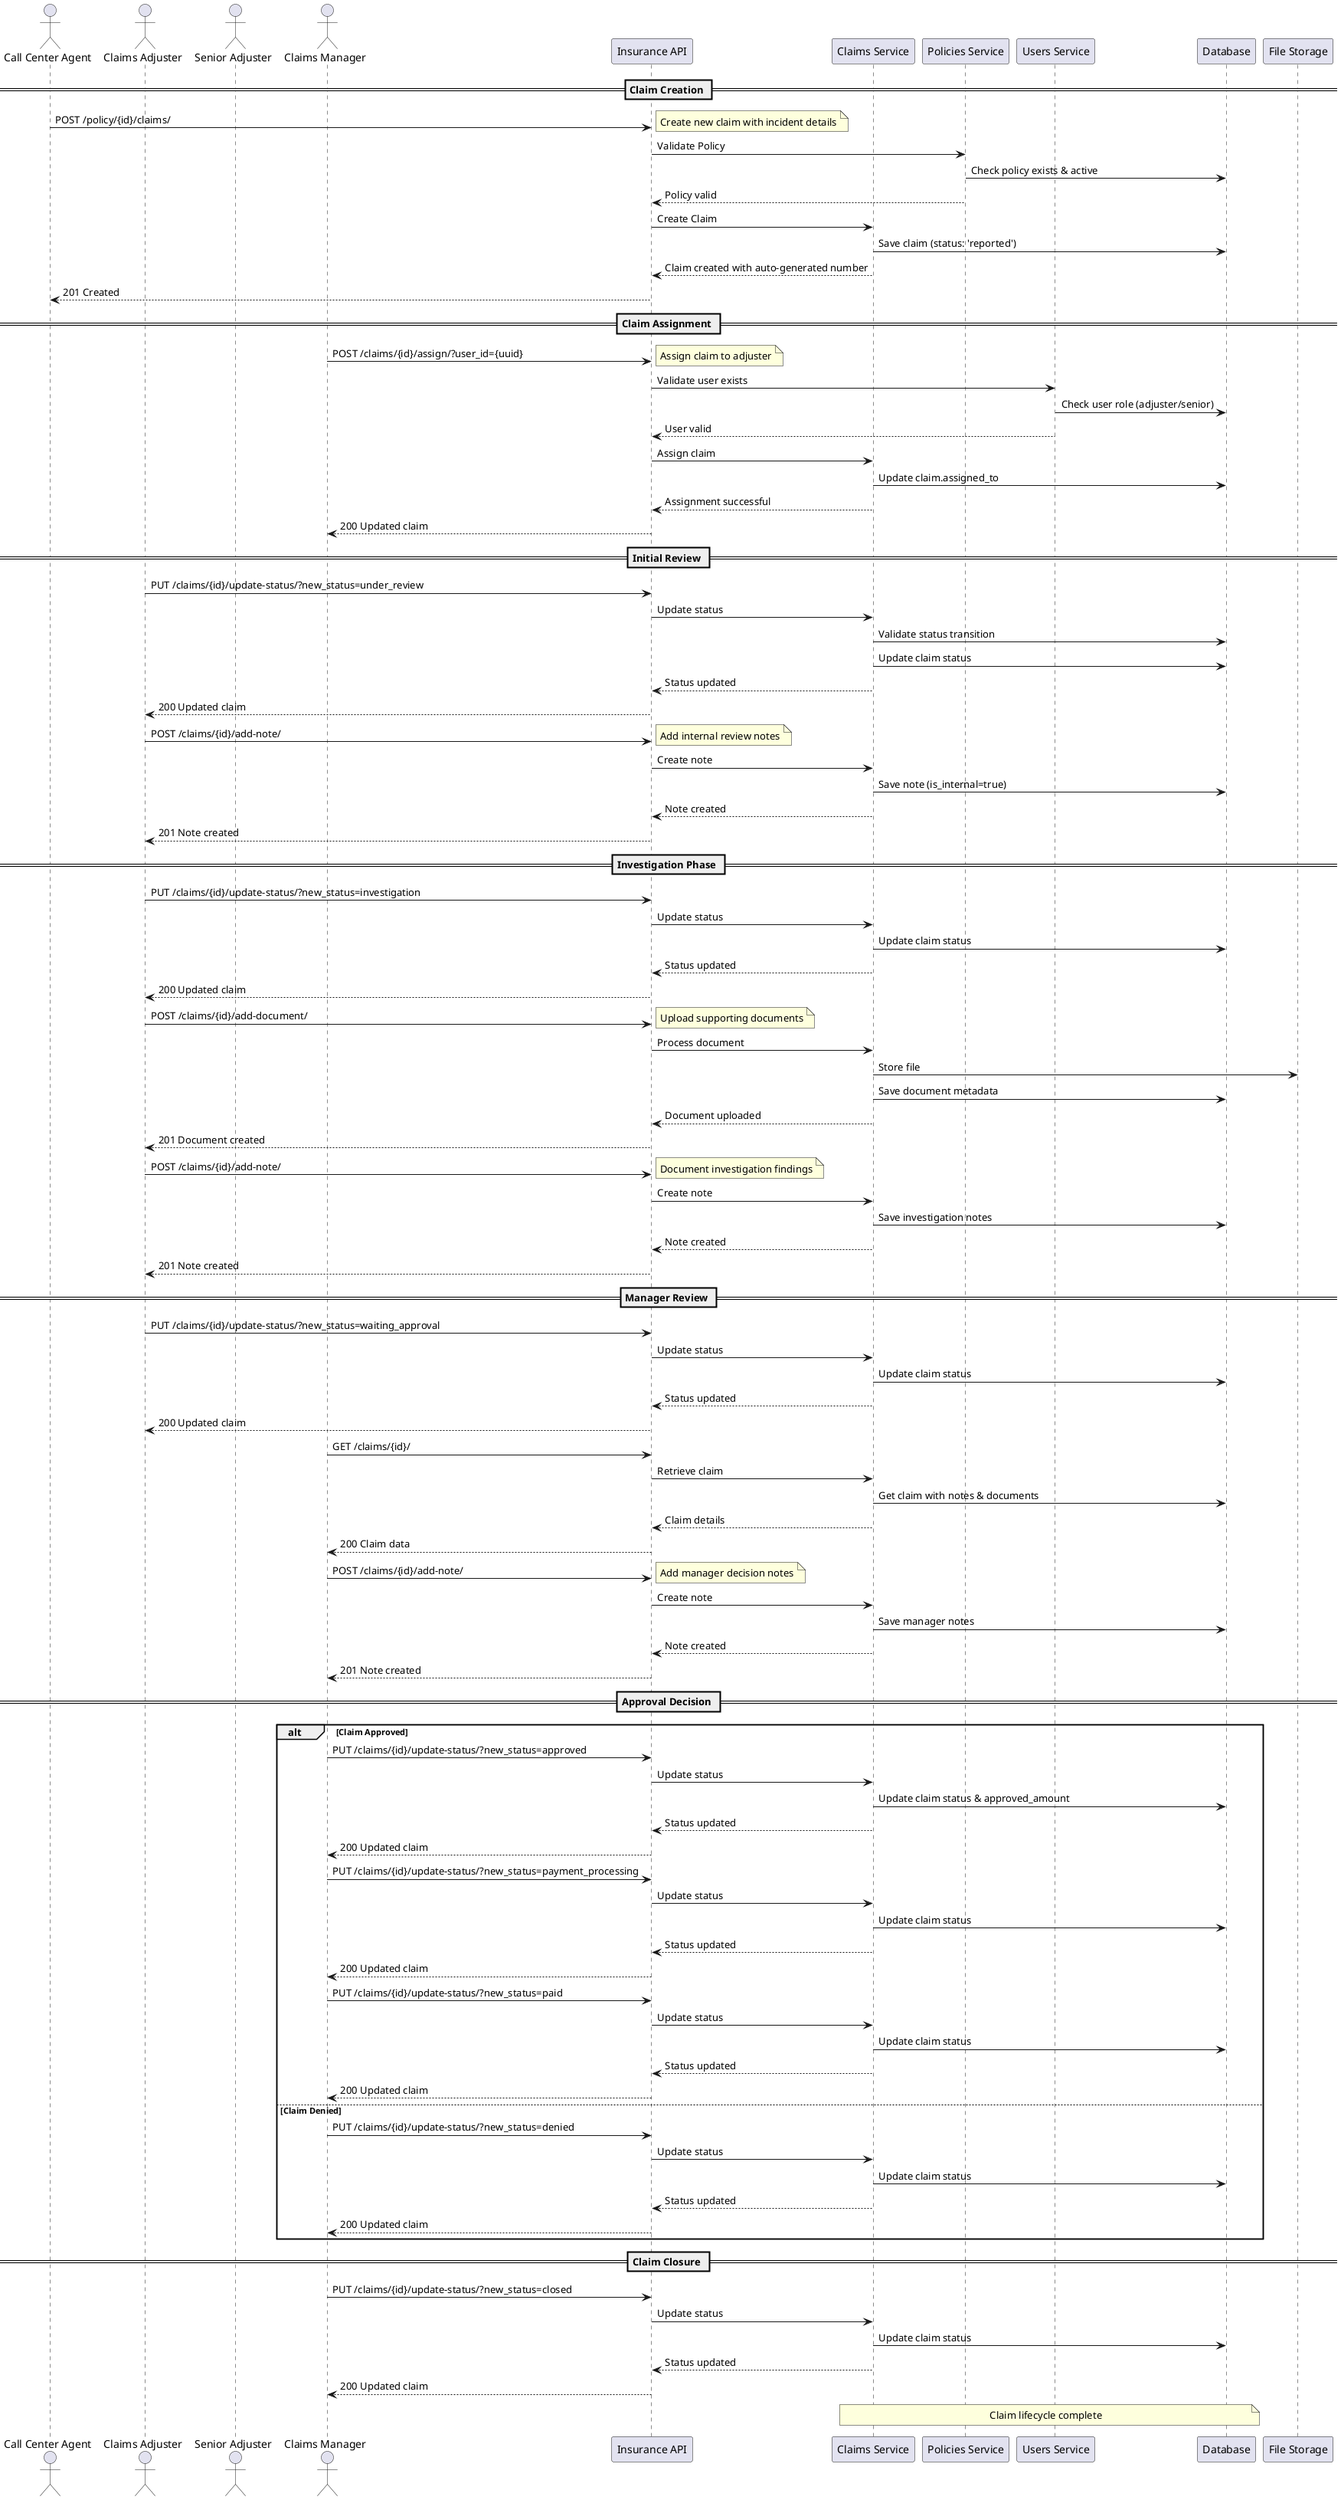 @startuml Sequence Diagram - Claim Lifecycle

!define ACTOR_COLOR #FFE0B2
!define SYSTEM_COLOR #E3F2FD
!define DATABASE_COLOR #F3E5F5

actor "Call Center Agent" as CCA
actor "Claims Adjuster" as CA
actor "Senior Adjuster" as SA
actor "Claims Manager" as CM
participant "Insurance API" as API
participant "Claims Service" as CS
participant "Policies Service" as PS
participant "Users Service" as US
participant "Database" as DB
participant "File Storage" as FS

== Claim Creation ==
CCA -> API: POST /policy/{id}/claims/
note right: Create new claim with incident details
API -> PS: Validate Policy
PS -> DB: Check policy exists & active
PS --> API: Policy valid
API -> CS: Create Claim
CS -> DB: Save claim (status: 'reported')
CS --> API: Claim created with auto-generated number
API --> CCA: 201 Created

== Claim Assignment ==
CM -> API: POST /claims/{id}/assign/?user_id={uuid}
note right: Assign claim to adjuster
API -> US: Validate user exists
US -> DB: Check user role (adjuster/senior)
US --> API: User valid
API -> CS: Assign claim
CS -> DB: Update claim.assigned_to
CS --> API: Assignment successful
API --> CM: 200 Updated claim

== Initial Review ==
CA -> API: PUT /claims/{id}/update-status/?new_status=under_review
API -> CS: Update status
CS -> DB: Validate status transition
CS -> DB: Update claim status
CS --> API: Status updated
API --> CA: 200 Updated claim

CA -> API: POST /claims/{id}/add-note/
note right: Add internal review notes
API -> CS: Create note
CS -> DB: Save note (is_internal=true)
CS --> API: Note created
API --> CA: 201 Note created

== Investigation Phase ==
CA -> API: PUT /claims/{id}/update-status/?new_status=investigation
API -> CS: Update status
CS -> DB: Update claim status
CS --> API: Status updated
API --> CA: 200 Updated claim

CA -> API: POST /claims/{id}/add-document/
note right: Upload supporting documents
API -> CS: Process document
CS -> FS: Store file
CS -> DB: Save document metadata
CS --> API: Document uploaded
API --> CA: 201 Document created

CA -> API: POST /claims/{id}/add-note/
note right: Document investigation findings
API -> CS: Create note
CS -> DB: Save investigation notes
CS --> API: Note created
API --> CA: 201 Note created

== Manager Review ==
CA -> API: PUT /claims/{id}/update-status/?new_status=waiting_approval
API -> CS: Update status
CS -> DB: Update claim status
CS --> API: Status updated
API --> CA: 200 Updated claim

CM -> API: GET /claims/{id}/
API -> CS: Retrieve claim
CS -> DB: Get claim with notes & documents
CS --> API: Claim details
API --> CM: 200 Claim data

CM -> API: POST /claims/{id}/add-note/
note right: Add manager decision notes
API -> CS: Create note
CS -> DB: Save manager notes
CS --> API: Note created
API --> CM: 201 Note created

== Approval Decision ==
alt Claim Approved
    CM -> API: PUT /claims/{id}/update-status/?new_status=approved
    API -> CS: Update status
    CS -> DB: Update claim status & approved_amount
    CS --> API: Status updated
    API --> CM: 200 Updated claim
    
    CM -> API: PUT /claims/{id}/update-status/?new_status=payment_processing
    API -> CS: Update status
    CS -> DB: Update claim status
    CS --> API: Status updated
    API --> CM: 200 Updated claim
    
    CM -> API: PUT /claims/{id}/update-status/?new_status=paid
    API -> CS: Update status
    CS -> DB: Update claim status
    CS --> API: Status updated
    API --> CM: 200 Updated claim

else Claim Denied
    CM -> API: PUT /claims/{id}/update-status/?new_status=denied
    API -> CS: Update status
    CS -> DB: Update claim status
    CS --> API: Status updated
    API --> CM: 200 Updated claim
end

== Claim Closure ==
CM -> API: PUT /claims/{id}/update-status/?new_status=closed
API -> CS: Update status
CS -> DB: Update claim status
CS --> API: Status updated
API --> CM: 200 Updated claim

note over CS, DB: Claim lifecycle complete

@enduml
